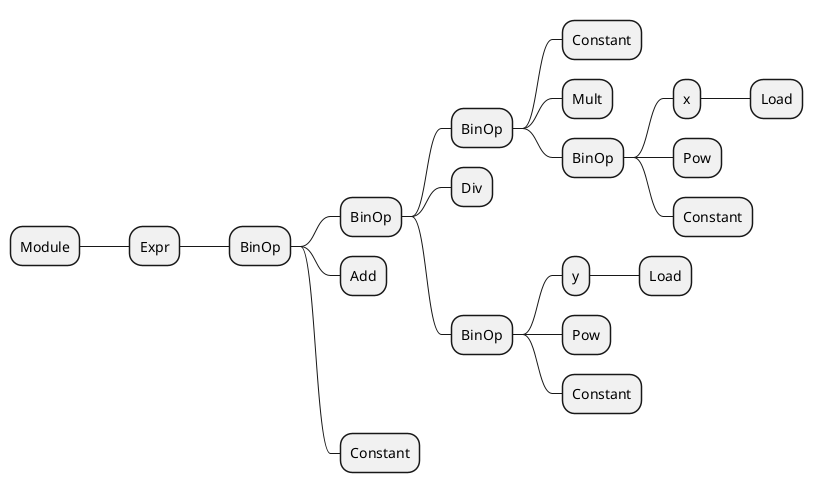 @startmindmap
* Module
** Expr
*** BinOp
**** BinOp
***** BinOp
****** Constant
****** Mult
****** BinOp
******* x
******** Load
******* Pow
******* Constant
***** Div
***** BinOp
****** y
******* Load
****** Pow
****** Constant
**** Add
**** Constant
@endmindmap